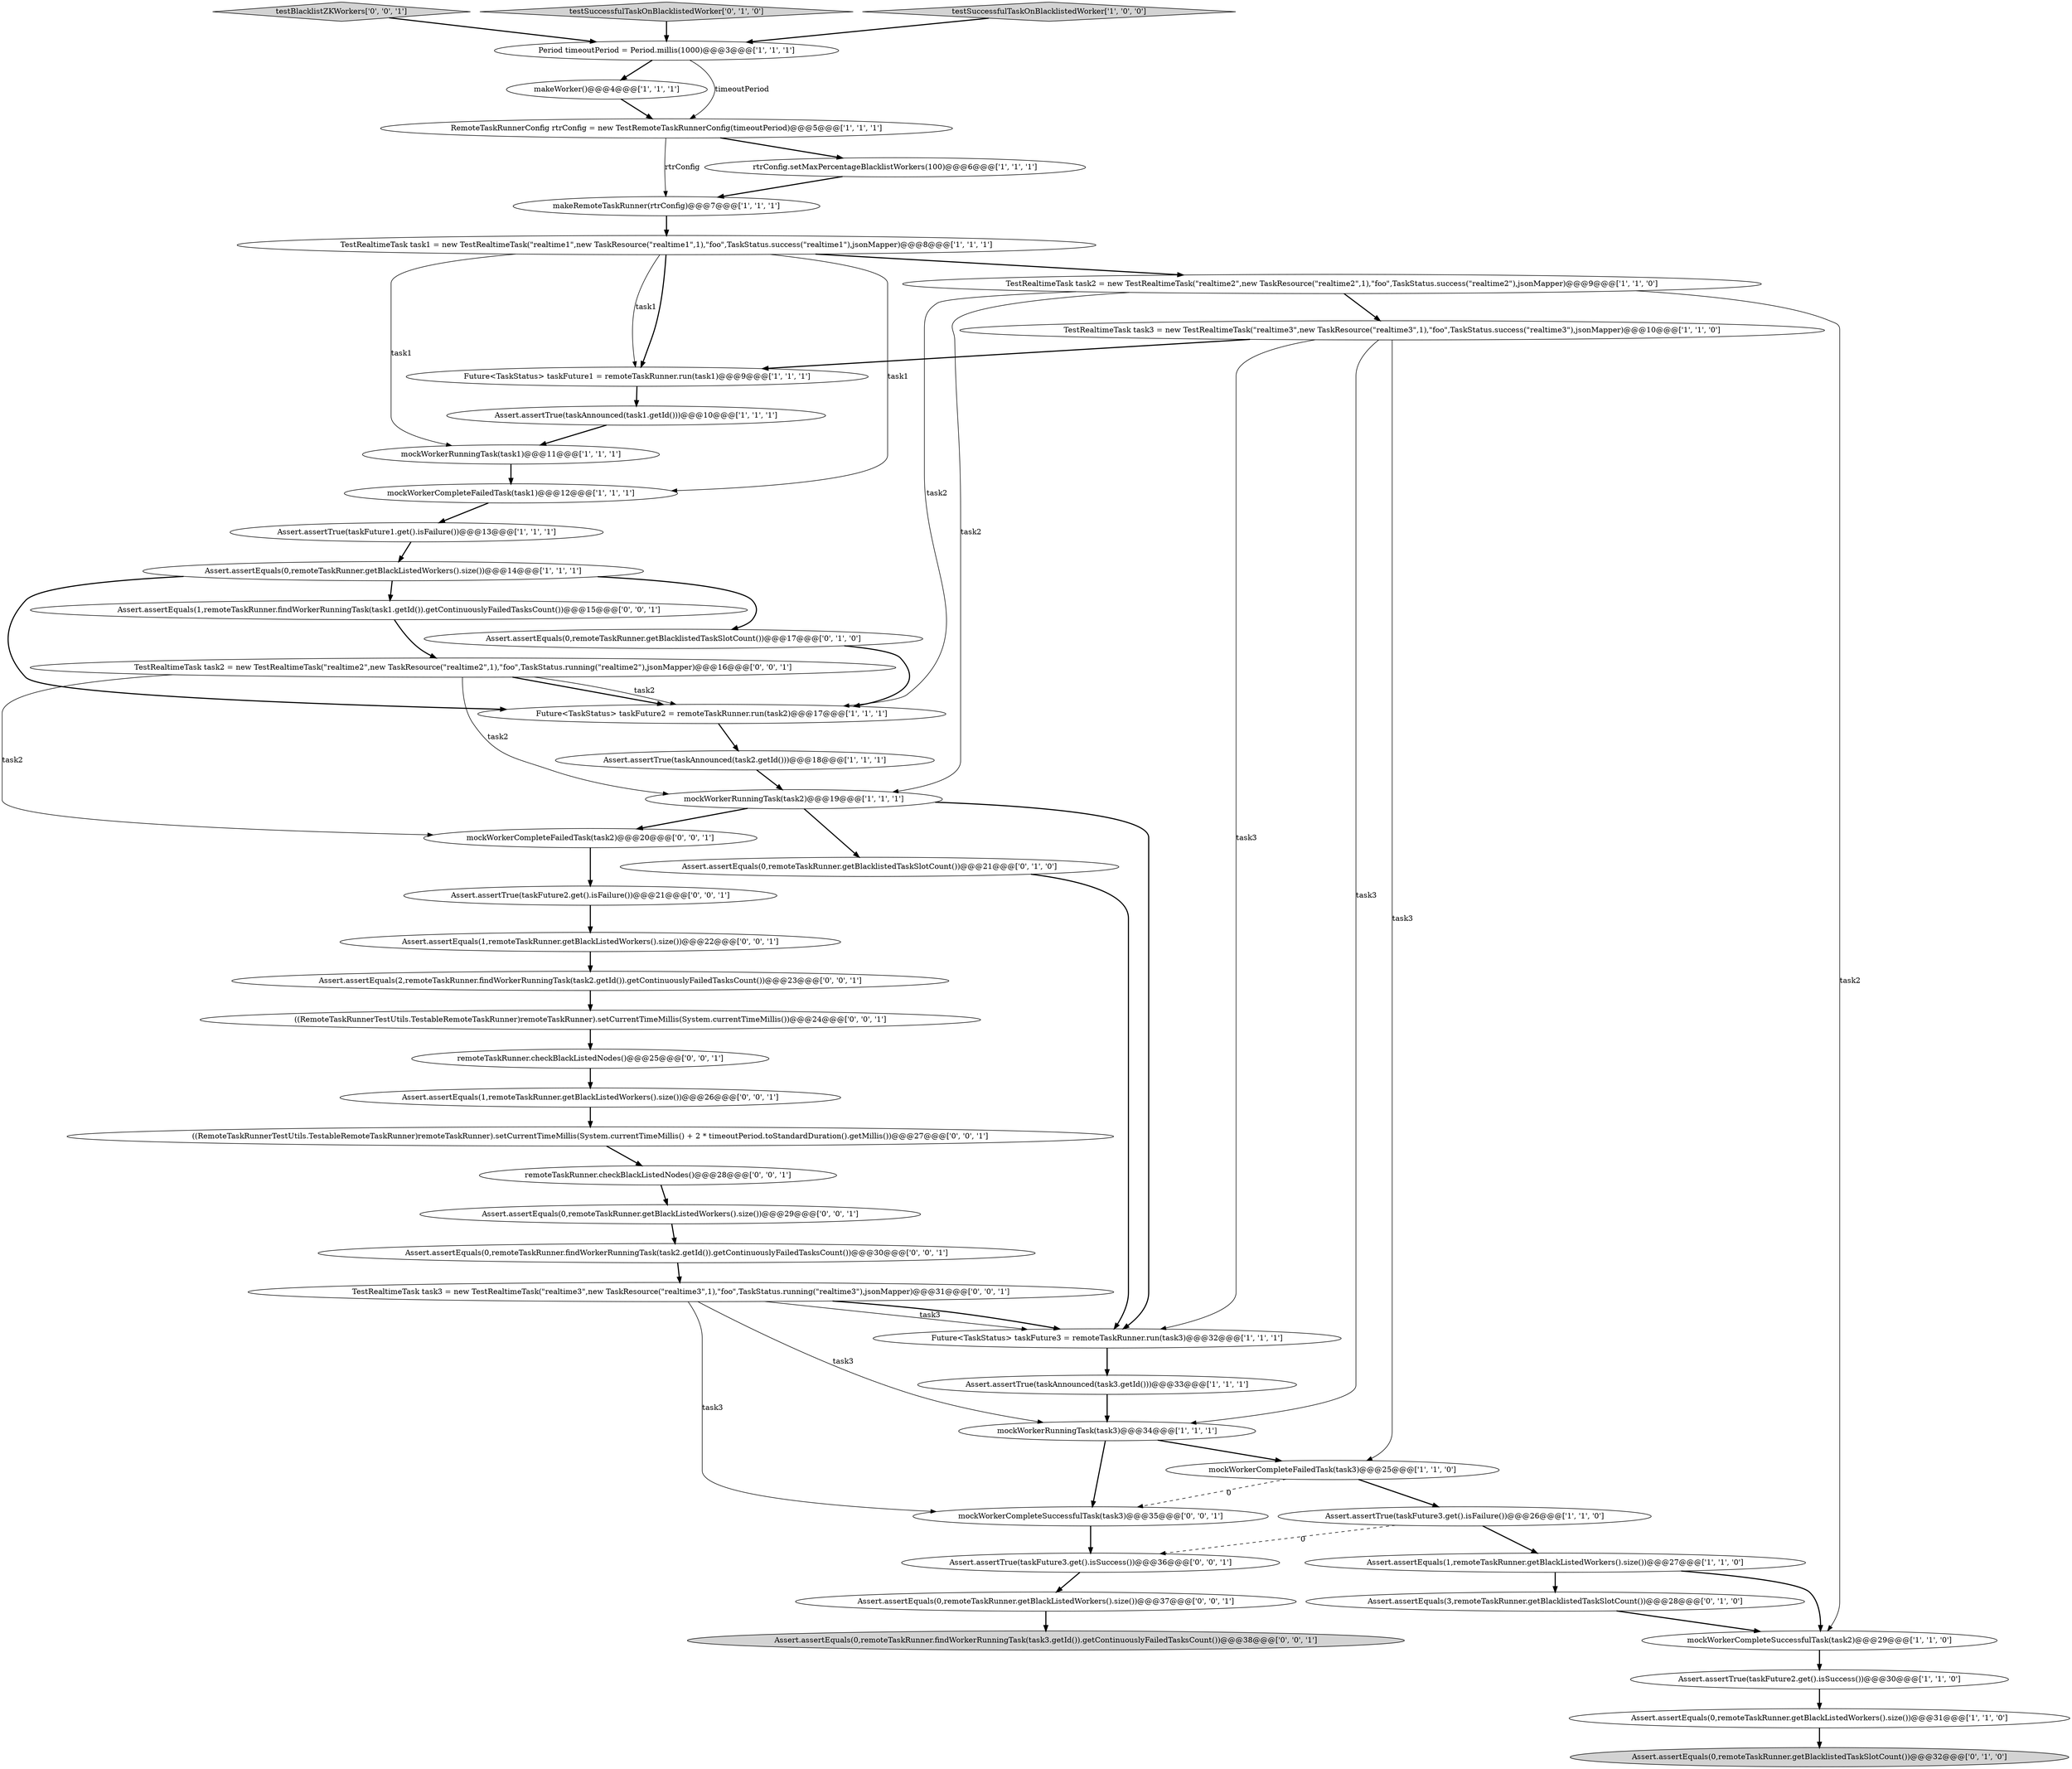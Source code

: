 digraph {
11 [style = filled, label = "Assert.assertTrue(taskAnnounced(task3.getId()))@@@33@@@['1', '1', '1']", fillcolor = white, shape = ellipse image = "AAA0AAABBB1BBB"];
20 [style = filled, label = "Assert.assertTrue(taskAnnounced(task1.getId()))@@@10@@@['1', '1', '1']", fillcolor = white, shape = ellipse image = "AAA0AAABBB1BBB"];
37 [style = filled, label = "remoteTaskRunner.checkBlackListedNodes()@@@25@@@['0', '0', '1']", fillcolor = white, shape = ellipse image = "AAA0AAABBB3BBB"];
39 [style = filled, label = "Assert.assertEquals(0,remoteTaskRunner.findWorkerRunningTask(task3.getId()).getContinuouslyFailedTasksCount())@@@38@@@['0', '0', '1']", fillcolor = lightgray, shape = ellipse image = "AAA0AAABBB3BBB"];
15 [style = filled, label = "Assert.assertEquals(0,remoteTaskRunner.getBlackListedWorkers().size())@@@14@@@['1', '1', '1']", fillcolor = white, shape = ellipse image = "AAA0AAABBB1BBB"];
17 [style = filled, label = "Assert.assertEquals(0,remoteTaskRunner.getBlackListedWorkers().size())@@@31@@@['1', '1', '0']", fillcolor = white, shape = ellipse image = "AAA0AAABBB1BBB"];
23 [style = filled, label = "TestRealtimeTask task3 = new TestRealtimeTask(\"realtime3\",new TaskResource(\"realtime3\",1),\"foo\",TaskStatus.success(\"realtime3\"),jsonMapper)@@@10@@@['1', '1', '0']", fillcolor = white, shape = ellipse image = "AAA0AAABBB1BBB"];
30 [style = filled, label = "Assert.assertEquals(0,remoteTaskRunner.getBlacklistedTaskSlotCount())@@@32@@@['0', '1', '0']", fillcolor = lightgray, shape = ellipse image = "AAA1AAABBB2BBB"];
44 [style = filled, label = "Assert.assertEquals(0,remoteTaskRunner.getBlackListedWorkers().size())@@@29@@@['0', '0', '1']", fillcolor = white, shape = ellipse image = "AAA0AAABBB3BBB"];
4 [style = filled, label = "makeRemoteTaskRunner(rtrConfig)@@@7@@@['1', '1', '1']", fillcolor = white, shape = ellipse image = "AAA0AAABBB1BBB"];
10 [style = filled, label = "Period timeoutPeriod = Period.millis(1000)@@@3@@@['1', '1', '1']", fillcolor = white, shape = ellipse image = "AAA0AAABBB1BBB"];
19 [style = filled, label = "mockWorkerRunningTask(task3)@@@34@@@['1', '1', '1']", fillcolor = white, shape = ellipse image = "AAA0AAABBB1BBB"];
36 [style = filled, label = "testBlacklistZKWorkers['0', '0', '1']", fillcolor = lightgray, shape = diamond image = "AAA0AAABBB3BBB"];
29 [style = filled, label = "Assert.assertEquals(0,remoteTaskRunner.getBlacklistedTaskSlotCount())@@@21@@@['0', '1', '0']", fillcolor = white, shape = ellipse image = "AAA1AAABBB2BBB"];
31 [style = filled, label = "testSuccessfulTaskOnBlacklistedWorker['0', '1', '0']", fillcolor = lightgray, shape = diamond image = "AAA0AAABBB2BBB"];
38 [style = filled, label = "Assert.assertEquals(1,remoteTaskRunner.getBlackListedWorkers().size())@@@26@@@['0', '0', '1']", fillcolor = white, shape = ellipse image = "AAA0AAABBB3BBB"];
25 [style = filled, label = "Assert.assertTrue(taskFuture2.get().isSuccess())@@@30@@@['1', '1', '0']", fillcolor = white, shape = ellipse image = "AAA0AAABBB1BBB"];
33 [style = filled, label = "TestRealtimeTask task2 = new TestRealtimeTask(\"realtime2\",new TaskResource(\"realtime2\",1),\"foo\",TaskStatus.running(\"realtime2\"),jsonMapper)@@@16@@@['0', '0', '1']", fillcolor = white, shape = ellipse image = "AAA0AAABBB3BBB"];
26 [style = filled, label = "mockWorkerRunningTask(task1)@@@11@@@['1', '1', '1']", fillcolor = white, shape = ellipse image = "AAA0AAABBB1BBB"];
12 [style = filled, label = "Assert.assertTrue(taskFuture3.get().isFailure())@@@26@@@['1', '1', '0']", fillcolor = white, shape = ellipse image = "AAA0AAABBB1BBB"];
49 [style = filled, label = "TestRealtimeTask task3 = new TestRealtimeTask(\"realtime3\",new TaskResource(\"realtime3\",1),\"foo\",TaskStatus.running(\"realtime3\"),jsonMapper)@@@31@@@['0', '0', '1']", fillcolor = white, shape = ellipse image = "AAA0AAABBB3BBB"];
32 [style = filled, label = "mockWorkerCompleteSuccessfulTask(task3)@@@35@@@['0', '0', '1']", fillcolor = white, shape = ellipse image = "AAA0AAABBB3BBB"];
48 [style = filled, label = "((RemoteTaskRunnerTestUtils.TestableRemoteTaskRunner)remoteTaskRunner).setCurrentTimeMillis(System.currentTimeMillis())@@@24@@@['0', '0', '1']", fillcolor = white, shape = ellipse image = "AAA0AAABBB3BBB"];
45 [style = filled, label = "remoteTaskRunner.checkBlackListedNodes()@@@28@@@['0', '0', '1']", fillcolor = white, shape = ellipse image = "AAA0AAABBB3BBB"];
9 [style = filled, label = "mockWorkerCompleteFailedTask(task3)@@@25@@@['1', '1', '0']", fillcolor = white, shape = ellipse image = "AAA0AAABBB1BBB"];
5 [style = filled, label = "rtrConfig.setMaxPercentageBlacklistWorkers(100)@@@6@@@['1', '1', '1']", fillcolor = white, shape = ellipse image = "AAA0AAABBB1BBB"];
13 [style = filled, label = "TestRealtimeTask task1 = new TestRealtimeTask(\"realtime1\",new TaskResource(\"realtime1\",1),\"foo\",TaskStatus.success(\"realtime1\"),jsonMapper)@@@8@@@['1', '1', '1']", fillcolor = white, shape = ellipse image = "AAA0AAABBB1BBB"];
28 [style = filled, label = "Assert.assertEquals(0,remoteTaskRunner.getBlacklistedTaskSlotCount())@@@17@@@['0', '1', '0']", fillcolor = white, shape = ellipse image = "AAA1AAABBB2BBB"];
18 [style = filled, label = "testSuccessfulTaskOnBlacklistedWorker['1', '0', '0']", fillcolor = lightgray, shape = diamond image = "AAA0AAABBB1BBB"];
22 [style = filled, label = "Assert.assertEquals(1,remoteTaskRunner.getBlackListedWorkers().size())@@@27@@@['1', '1', '0']", fillcolor = white, shape = ellipse image = "AAA0AAABBB1BBB"];
2 [style = filled, label = "Assert.assertTrue(taskFuture1.get().isFailure())@@@13@@@['1', '1', '1']", fillcolor = white, shape = ellipse image = "AAA0AAABBB1BBB"];
24 [style = filled, label = "mockWorkerCompleteSuccessfulTask(task2)@@@29@@@['1', '1', '0']", fillcolor = white, shape = ellipse image = "AAA0AAABBB1BBB"];
16 [style = filled, label = "Assert.assertTrue(taskAnnounced(task2.getId()))@@@18@@@['1', '1', '1']", fillcolor = white, shape = ellipse image = "AAA0AAABBB1BBB"];
46 [style = filled, label = "Assert.assertTrue(taskFuture3.get().isSuccess())@@@36@@@['0', '0', '1']", fillcolor = white, shape = ellipse image = "AAA0AAABBB3BBB"];
47 [style = filled, label = "Assert.assertEquals(0,remoteTaskRunner.getBlackListedWorkers().size())@@@37@@@['0', '0', '1']", fillcolor = white, shape = ellipse image = "AAA0AAABBB3BBB"];
7 [style = filled, label = "mockWorkerCompleteFailedTask(task1)@@@12@@@['1', '1', '1']", fillcolor = white, shape = ellipse image = "AAA0AAABBB1BBB"];
6 [style = filled, label = "Future<TaskStatus> taskFuture1 = remoteTaskRunner.run(task1)@@@9@@@['1', '1', '1']", fillcolor = white, shape = ellipse image = "AAA0AAABBB1BBB"];
50 [style = filled, label = "Assert.assertEquals(1,remoteTaskRunner.getBlackListedWorkers().size())@@@22@@@['0', '0', '1']", fillcolor = white, shape = ellipse image = "AAA0AAABBB3BBB"];
1 [style = filled, label = "TestRealtimeTask task2 = new TestRealtimeTask(\"realtime2\",new TaskResource(\"realtime2\",1),\"foo\",TaskStatus.success(\"realtime2\"),jsonMapper)@@@9@@@['1', '1', '0']", fillcolor = white, shape = ellipse image = "AAA0AAABBB1BBB"];
0 [style = filled, label = "makeWorker()@@@4@@@['1', '1', '1']", fillcolor = white, shape = ellipse image = "AAA0AAABBB1BBB"];
27 [style = filled, label = "Assert.assertEquals(3,remoteTaskRunner.getBlacklistedTaskSlotCount())@@@28@@@['0', '1', '0']", fillcolor = white, shape = ellipse image = "AAA1AAABBB2BBB"];
43 [style = filled, label = "Assert.assertEquals(0,remoteTaskRunner.findWorkerRunningTask(task2.getId()).getContinuouslyFailedTasksCount())@@@30@@@['0', '0', '1']", fillcolor = white, shape = ellipse image = "AAA0AAABBB3BBB"];
8 [style = filled, label = "Future<TaskStatus> taskFuture3 = remoteTaskRunner.run(task3)@@@32@@@['1', '1', '1']", fillcolor = white, shape = ellipse image = "AAA0AAABBB1BBB"];
41 [style = filled, label = "Assert.assertEquals(1,remoteTaskRunner.findWorkerRunningTask(task1.getId()).getContinuouslyFailedTasksCount())@@@15@@@['0', '0', '1']", fillcolor = white, shape = ellipse image = "AAA0AAABBB3BBB"];
34 [style = filled, label = "Assert.assertEquals(2,remoteTaskRunner.findWorkerRunningTask(task2.getId()).getContinuouslyFailedTasksCount())@@@23@@@['0', '0', '1']", fillcolor = white, shape = ellipse image = "AAA0AAABBB3BBB"];
35 [style = filled, label = "((RemoteTaskRunnerTestUtils.TestableRemoteTaskRunner)remoteTaskRunner).setCurrentTimeMillis(System.currentTimeMillis() + 2 * timeoutPeriod.toStandardDuration().getMillis())@@@27@@@['0', '0', '1']", fillcolor = white, shape = ellipse image = "AAA0AAABBB3BBB"];
21 [style = filled, label = "Future<TaskStatus> taskFuture2 = remoteTaskRunner.run(task2)@@@17@@@['1', '1', '1']", fillcolor = white, shape = ellipse image = "AAA0AAABBB1BBB"];
42 [style = filled, label = "mockWorkerCompleteFailedTask(task2)@@@20@@@['0', '0', '1']", fillcolor = white, shape = ellipse image = "AAA0AAABBB3BBB"];
40 [style = filled, label = "Assert.assertTrue(taskFuture2.get().isFailure())@@@21@@@['0', '0', '1']", fillcolor = white, shape = ellipse image = "AAA0AAABBB3BBB"];
3 [style = filled, label = "mockWorkerRunningTask(task2)@@@19@@@['1', '1', '1']", fillcolor = white, shape = ellipse image = "AAA0AAABBB1BBB"];
14 [style = filled, label = "RemoteTaskRunnerConfig rtrConfig = new TestRemoteTaskRunnerConfig(timeoutPeriod)@@@5@@@['1', '1', '1']", fillcolor = white, shape = ellipse image = "AAA0AAABBB1BBB"];
28->21 [style = bold, label=""];
14->5 [style = bold, label=""];
3->29 [style = bold, label=""];
33->42 [style = solid, label="task2"];
40->50 [style = bold, label=""];
44->43 [style = bold, label=""];
46->47 [style = bold, label=""];
43->49 [style = bold, label=""];
19->9 [style = bold, label=""];
12->46 [style = dashed, label="0"];
29->8 [style = bold, label=""];
31->10 [style = bold, label=""];
41->33 [style = bold, label=""];
45->44 [style = bold, label=""];
33->3 [style = solid, label="task2"];
22->24 [style = bold, label=""];
49->19 [style = solid, label="task3"];
13->26 [style = solid, label="task1"];
3->42 [style = bold, label=""];
1->21 [style = solid, label="task2"];
21->16 [style = bold, label=""];
22->27 [style = bold, label=""];
14->4 [style = solid, label="rtrConfig"];
13->6 [style = bold, label=""];
36->10 [style = bold, label=""];
47->39 [style = bold, label=""];
19->32 [style = bold, label=""];
15->21 [style = bold, label=""];
49->8 [style = solid, label="task3"];
49->8 [style = bold, label=""];
1->23 [style = bold, label=""];
6->20 [style = bold, label=""];
25->17 [style = bold, label=""];
34->48 [style = bold, label=""];
23->8 [style = solid, label="task3"];
5->4 [style = bold, label=""];
12->22 [style = bold, label=""];
35->45 [style = bold, label=""];
33->21 [style = bold, label=""];
15->28 [style = bold, label=""];
8->11 [style = bold, label=""];
27->24 [style = bold, label=""];
48->37 [style = bold, label=""];
37->38 [style = bold, label=""];
23->6 [style = bold, label=""];
32->46 [style = bold, label=""];
23->9 [style = solid, label="task3"];
9->32 [style = dashed, label="0"];
42->40 [style = bold, label=""];
16->3 [style = bold, label=""];
11->19 [style = bold, label=""];
18->10 [style = bold, label=""];
15->41 [style = bold, label=""];
3->8 [style = bold, label=""];
38->35 [style = bold, label=""];
23->19 [style = solid, label="task3"];
13->7 [style = solid, label="task1"];
10->14 [style = solid, label="timeoutPeriod"];
13->1 [style = bold, label=""];
26->7 [style = bold, label=""];
4->13 [style = bold, label=""];
50->34 [style = bold, label=""];
24->25 [style = bold, label=""];
13->6 [style = solid, label="task1"];
49->32 [style = solid, label="task3"];
0->14 [style = bold, label=""];
17->30 [style = bold, label=""];
1->3 [style = solid, label="task2"];
20->26 [style = bold, label=""];
2->15 [style = bold, label=""];
10->0 [style = bold, label=""];
9->12 [style = bold, label=""];
1->24 [style = solid, label="task2"];
33->21 [style = solid, label="task2"];
7->2 [style = bold, label=""];
}

